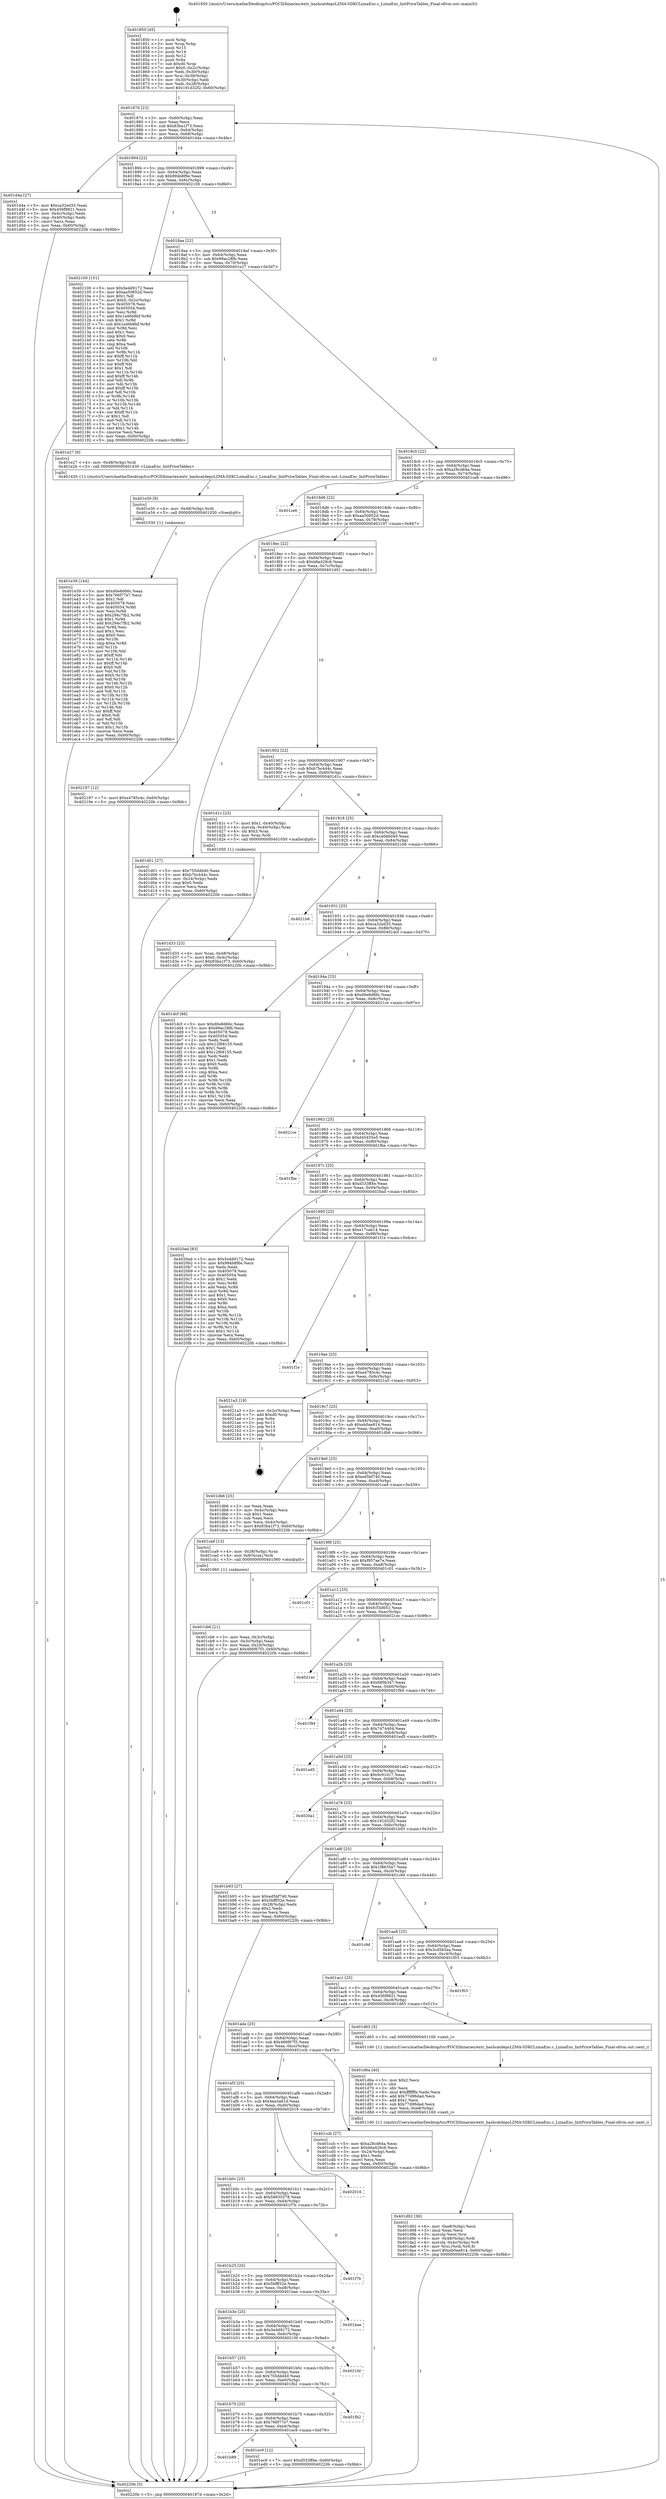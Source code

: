digraph "0x401850" {
  label = "0x401850 (/mnt/c/Users/mathe/Desktop/tcc/POCII/binaries/extr_hashcatdepsLZMA-SDKCLzmaEnc.c_LzmaEnc_InitPriceTables_Final-ollvm.out::main(0))"
  labelloc = "t"
  node[shape=record]

  Entry [label="",width=0.3,height=0.3,shape=circle,fillcolor=black,style=filled]
  "0x40187d" [label="{
     0x40187d [23]\l
     | [instrs]\l
     &nbsp;&nbsp;0x40187d \<+3\>: mov -0x60(%rbp),%eax\l
     &nbsp;&nbsp;0x401880 \<+2\>: mov %eax,%ecx\l
     &nbsp;&nbsp;0x401882 \<+6\>: sub $0x83ba1f73,%ecx\l
     &nbsp;&nbsp;0x401888 \<+3\>: mov %eax,-0x64(%rbp)\l
     &nbsp;&nbsp;0x40188b \<+3\>: mov %ecx,-0x68(%rbp)\l
     &nbsp;&nbsp;0x40188e \<+6\>: je 0000000000401d4a \<main+0x4fa\>\l
  }"]
  "0x401d4a" [label="{
     0x401d4a [27]\l
     | [instrs]\l
     &nbsp;&nbsp;0x401d4a \<+5\>: mov $0xca32ed35,%eax\l
     &nbsp;&nbsp;0x401d4f \<+5\>: mov $0x456f9821,%ecx\l
     &nbsp;&nbsp;0x401d54 \<+3\>: mov -0x4c(%rbp),%edx\l
     &nbsp;&nbsp;0x401d57 \<+3\>: cmp -0x40(%rbp),%edx\l
     &nbsp;&nbsp;0x401d5a \<+3\>: cmovl %ecx,%eax\l
     &nbsp;&nbsp;0x401d5d \<+3\>: mov %eax,-0x60(%rbp)\l
     &nbsp;&nbsp;0x401d60 \<+5\>: jmp 000000000040220b \<main+0x9bb\>\l
  }"]
  "0x401894" [label="{
     0x401894 [22]\l
     | [instrs]\l
     &nbsp;&nbsp;0x401894 \<+5\>: jmp 0000000000401899 \<main+0x49\>\l
     &nbsp;&nbsp;0x401899 \<+3\>: mov -0x64(%rbp),%eax\l
     &nbsp;&nbsp;0x40189c \<+5\>: sub $0x994b8f6e,%eax\l
     &nbsp;&nbsp;0x4018a1 \<+3\>: mov %eax,-0x6c(%rbp)\l
     &nbsp;&nbsp;0x4018a4 \<+6\>: je 0000000000402100 \<main+0x8b0\>\l
  }"]
  Exit [label="",width=0.3,height=0.3,shape=circle,fillcolor=black,style=filled,peripheries=2]
  "0x402100" [label="{
     0x402100 [151]\l
     | [instrs]\l
     &nbsp;&nbsp;0x402100 \<+5\>: mov $0x5e4d9172,%eax\l
     &nbsp;&nbsp;0x402105 \<+5\>: mov $0xaa50852d,%ecx\l
     &nbsp;&nbsp;0x40210a \<+2\>: mov $0x1,%dl\l
     &nbsp;&nbsp;0x40210c \<+7\>: movl $0x0,-0x2c(%rbp)\l
     &nbsp;&nbsp;0x402113 \<+7\>: mov 0x405078,%esi\l
     &nbsp;&nbsp;0x40211a \<+7\>: mov 0x405054,%edi\l
     &nbsp;&nbsp;0x402121 \<+3\>: mov %esi,%r8d\l
     &nbsp;&nbsp;0x402124 \<+7\>: add $0x1a46b8bf,%r8d\l
     &nbsp;&nbsp;0x40212b \<+4\>: sub $0x1,%r8d\l
     &nbsp;&nbsp;0x40212f \<+7\>: sub $0x1a46b8bf,%r8d\l
     &nbsp;&nbsp;0x402136 \<+4\>: imul %r8d,%esi\l
     &nbsp;&nbsp;0x40213a \<+3\>: and $0x1,%esi\l
     &nbsp;&nbsp;0x40213d \<+3\>: cmp $0x0,%esi\l
     &nbsp;&nbsp;0x402140 \<+4\>: sete %r9b\l
     &nbsp;&nbsp;0x402144 \<+3\>: cmp $0xa,%edi\l
     &nbsp;&nbsp;0x402147 \<+4\>: setl %r10b\l
     &nbsp;&nbsp;0x40214b \<+3\>: mov %r9b,%r11b\l
     &nbsp;&nbsp;0x40214e \<+4\>: xor $0xff,%r11b\l
     &nbsp;&nbsp;0x402152 \<+3\>: mov %r10b,%bl\l
     &nbsp;&nbsp;0x402155 \<+3\>: xor $0xff,%bl\l
     &nbsp;&nbsp;0x402158 \<+3\>: xor $0x1,%dl\l
     &nbsp;&nbsp;0x40215b \<+3\>: mov %r11b,%r14b\l
     &nbsp;&nbsp;0x40215e \<+4\>: and $0xff,%r14b\l
     &nbsp;&nbsp;0x402162 \<+3\>: and %dl,%r9b\l
     &nbsp;&nbsp;0x402165 \<+3\>: mov %bl,%r15b\l
     &nbsp;&nbsp;0x402168 \<+4\>: and $0xff,%r15b\l
     &nbsp;&nbsp;0x40216c \<+3\>: and %dl,%r10b\l
     &nbsp;&nbsp;0x40216f \<+3\>: or %r9b,%r14b\l
     &nbsp;&nbsp;0x402172 \<+3\>: or %r10b,%r15b\l
     &nbsp;&nbsp;0x402175 \<+3\>: xor %r15b,%r14b\l
     &nbsp;&nbsp;0x402178 \<+3\>: or %bl,%r11b\l
     &nbsp;&nbsp;0x40217b \<+4\>: xor $0xff,%r11b\l
     &nbsp;&nbsp;0x40217f \<+3\>: or $0x1,%dl\l
     &nbsp;&nbsp;0x402182 \<+3\>: and %dl,%r11b\l
     &nbsp;&nbsp;0x402185 \<+3\>: or %r11b,%r14b\l
     &nbsp;&nbsp;0x402188 \<+4\>: test $0x1,%r14b\l
     &nbsp;&nbsp;0x40218c \<+3\>: cmovne %ecx,%eax\l
     &nbsp;&nbsp;0x40218f \<+3\>: mov %eax,-0x60(%rbp)\l
     &nbsp;&nbsp;0x402192 \<+5\>: jmp 000000000040220b \<main+0x9bb\>\l
  }"]
  "0x4018aa" [label="{
     0x4018aa [22]\l
     | [instrs]\l
     &nbsp;&nbsp;0x4018aa \<+5\>: jmp 00000000004018af \<main+0x5f\>\l
     &nbsp;&nbsp;0x4018af \<+3\>: mov -0x64(%rbp),%eax\l
     &nbsp;&nbsp;0x4018b2 \<+5\>: sub $0x99ac28fb,%eax\l
     &nbsp;&nbsp;0x4018b7 \<+3\>: mov %eax,-0x70(%rbp)\l
     &nbsp;&nbsp;0x4018ba \<+6\>: je 0000000000401e27 \<main+0x5d7\>\l
  }"]
  "0x401b89" [label="{
     0x401b89\l
  }", style=dashed]
  "0x401e27" [label="{
     0x401e27 [9]\l
     | [instrs]\l
     &nbsp;&nbsp;0x401e27 \<+4\>: mov -0x48(%rbp),%rdi\l
     &nbsp;&nbsp;0x401e2b \<+5\>: call 0000000000401430 \<LzmaEnc_InitPriceTables\>\l
     | [calls]\l
     &nbsp;&nbsp;0x401430 \{1\} (/mnt/c/Users/mathe/Desktop/tcc/POCII/binaries/extr_hashcatdepsLZMA-SDKCLzmaEnc.c_LzmaEnc_InitPriceTables_Final-ollvm.out::LzmaEnc_InitPriceTables)\l
  }"]
  "0x4018c0" [label="{
     0x4018c0 [22]\l
     | [instrs]\l
     &nbsp;&nbsp;0x4018c0 \<+5\>: jmp 00000000004018c5 \<main+0x75\>\l
     &nbsp;&nbsp;0x4018c5 \<+3\>: mov -0x64(%rbp),%eax\l
     &nbsp;&nbsp;0x4018c8 \<+5\>: sub $0xa28cd64a,%eax\l
     &nbsp;&nbsp;0x4018cd \<+3\>: mov %eax,-0x74(%rbp)\l
     &nbsp;&nbsp;0x4018d0 \<+6\>: je 0000000000401ce6 \<main+0x496\>\l
  }"]
  "0x401ec9" [label="{
     0x401ec9 [12]\l
     | [instrs]\l
     &nbsp;&nbsp;0x401ec9 \<+7\>: movl $0xd533ff4e,-0x60(%rbp)\l
     &nbsp;&nbsp;0x401ed0 \<+5\>: jmp 000000000040220b \<main+0x9bb\>\l
  }"]
  "0x401ce6" [label="{
     0x401ce6\l
  }", style=dashed]
  "0x4018d6" [label="{
     0x4018d6 [22]\l
     | [instrs]\l
     &nbsp;&nbsp;0x4018d6 \<+5\>: jmp 00000000004018db \<main+0x8b\>\l
     &nbsp;&nbsp;0x4018db \<+3\>: mov -0x64(%rbp),%eax\l
     &nbsp;&nbsp;0x4018de \<+5\>: sub $0xaa50852d,%eax\l
     &nbsp;&nbsp;0x4018e3 \<+3\>: mov %eax,-0x78(%rbp)\l
     &nbsp;&nbsp;0x4018e6 \<+6\>: je 0000000000402197 \<main+0x947\>\l
  }"]
  "0x401b70" [label="{
     0x401b70 [25]\l
     | [instrs]\l
     &nbsp;&nbsp;0x401b70 \<+5\>: jmp 0000000000401b75 \<main+0x325\>\l
     &nbsp;&nbsp;0x401b75 \<+3\>: mov -0x64(%rbp),%eax\l
     &nbsp;&nbsp;0x401b78 \<+5\>: sub $0x766f77e7,%eax\l
     &nbsp;&nbsp;0x401b7d \<+6\>: mov %eax,-0xe4(%rbp)\l
     &nbsp;&nbsp;0x401b83 \<+6\>: je 0000000000401ec9 \<main+0x679\>\l
  }"]
  "0x402197" [label="{
     0x402197 [12]\l
     | [instrs]\l
     &nbsp;&nbsp;0x402197 \<+7\>: movl $0xe4785c4c,-0x60(%rbp)\l
     &nbsp;&nbsp;0x40219e \<+5\>: jmp 000000000040220b \<main+0x9bb\>\l
  }"]
  "0x4018ec" [label="{
     0x4018ec [22]\l
     | [instrs]\l
     &nbsp;&nbsp;0x4018ec \<+5\>: jmp 00000000004018f1 \<main+0xa1\>\l
     &nbsp;&nbsp;0x4018f1 \<+3\>: mov -0x64(%rbp),%eax\l
     &nbsp;&nbsp;0x4018f4 \<+5\>: sub $0xb6a429c6,%eax\l
     &nbsp;&nbsp;0x4018f9 \<+3\>: mov %eax,-0x7c(%rbp)\l
     &nbsp;&nbsp;0x4018fc \<+6\>: je 0000000000401d01 \<main+0x4b1\>\l
  }"]
  "0x401fb2" [label="{
     0x401fb2\l
  }", style=dashed]
  "0x401d01" [label="{
     0x401d01 [27]\l
     | [instrs]\l
     &nbsp;&nbsp;0x401d01 \<+5\>: mov $0x755ddd40,%eax\l
     &nbsp;&nbsp;0x401d06 \<+5\>: mov $0xb7bc444c,%ecx\l
     &nbsp;&nbsp;0x401d0b \<+3\>: mov -0x24(%rbp),%edx\l
     &nbsp;&nbsp;0x401d0e \<+3\>: cmp $0x0,%edx\l
     &nbsp;&nbsp;0x401d11 \<+3\>: cmove %ecx,%eax\l
     &nbsp;&nbsp;0x401d14 \<+3\>: mov %eax,-0x60(%rbp)\l
     &nbsp;&nbsp;0x401d17 \<+5\>: jmp 000000000040220b \<main+0x9bb\>\l
  }"]
  "0x401902" [label="{
     0x401902 [22]\l
     | [instrs]\l
     &nbsp;&nbsp;0x401902 \<+5\>: jmp 0000000000401907 \<main+0xb7\>\l
     &nbsp;&nbsp;0x401907 \<+3\>: mov -0x64(%rbp),%eax\l
     &nbsp;&nbsp;0x40190a \<+5\>: sub $0xb7bc444c,%eax\l
     &nbsp;&nbsp;0x40190f \<+3\>: mov %eax,-0x80(%rbp)\l
     &nbsp;&nbsp;0x401912 \<+6\>: je 0000000000401d1c \<main+0x4cc\>\l
  }"]
  "0x401b57" [label="{
     0x401b57 [25]\l
     | [instrs]\l
     &nbsp;&nbsp;0x401b57 \<+5\>: jmp 0000000000401b5c \<main+0x30c\>\l
     &nbsp;&nbsp;0x401b5c \<+3\>: mov -0x64(%rbp),%eax\l
     &nbsp;&nbsp;0x401b5f \<+5\>: sub $0x755ddd40,%eax\l
     &nbsp;&nbsp;0x401b64 \<+6\>: mov %eax,-0xe0(%rbp)\l
     &nbsp;&nbsp;0x401b6a \<+6\>: je 0000000000401fb2 \<main+0x762\>\l
  }"]
  "0x401d1c" [label="{
     0x401d1c [23]\l
     | [instrs]\l
     &nbsp;&nbsp;0x401d1c \<+7\>: movl $0x1,-0x40(%rbp)\l
     &nbsp;&nbsp;0x401d23 \<+4\>: movslq -0x40(%rbp),%rax\l
     &nbsp;&nbsp;0x401d27 \<+4\>: shl $0x3,%rax\l
     &nbsp;&nbsp;0x401d2b \<+3\>: mov %rax,%rdi\l
     &nbsp;&nbsp;0x401d2e \<+5\>: call 0000000000401050 \<malloc@plt\>\l
     | [calls]\l
     &nbsp;&nbsp;0x401050 \{1\} (unknown)\l
  }"]
  "0x401918" [label="{
     0x401918 [25]\l
     | [instrs]\l
     &nbsp;&nbsp;0x401918 \<+5\>: jmp 000000000040191d \<main+0xcd\>\l
     &nbsp;&nbsp;0x40191d \<+3\>: mov -0x64(%rbp),%eax\l
     &nbsp;&nbsp;0x401920 \<+5\>: sub $0xc40d0d49,%eax\l
     &nbsp;&nbsp;0x401925 \<+6\>: mov %eax,-0x84(%rbp)\l
     &nbsp;&nbsp;0x40192b \<+6\>: je 00000000004021b6 \<main+0x966\>\l
  }"]
  "0x4021fd" [label="{
     0x4021fd\l
  }", style=dashed]
  "0x4021b6" [label="{
     0x4021b6\l
  }", style=dashed]
  "0x401931" [label="{
     0x401931 [25]\l
     | [instrs]\l
     &nbsp;&nbsp;0x401931 \<+5\>: jmp 0000000000401936 \<main+0xe6\>\l
     &nbsp;&nbsp;0x401936 \<+3\>: mov -0x64(%rbp),%eax\l
     &nbsp;&nbsp;0x401939 \<+5\>: sub $0xca32ed35,%eax\l
     &nbsp;&nbsp;0x40193e \<+6\>: mov %eax,-0x88(%rbp)\l
     &nbsp;&nbsp;0x401944 \<+6\>: je 0000000000401dcf \<main+0x57f\>\l
  }"]
  "0x401b3e" [label="{
     0x401b3e [25]\l
     | [instrs]\l
     &nbsp;&nbsp;0x401b3e \<+5\>: jmp 0000000000401b43 \<main+0x2f3\>\l
     &nbsp;&nbsp;0x401b43 \<+3\>: mov -0x64(%rbp),%eax\l
     &nbsp;&nbsp;0x401b46 \<+5\>: sub $0x5e4d9172,%eax\l
     &nbsp;&nbsp;0x401b4b \<+6\>: mov %eax,-0xdc(%rbp)\l
     &nbsp;&nbsp;0x401b51 \<+6\>: je 00000000004021fd \<main+0x9ad\>\l
  }"]
  "0x401dcf" [label="{
     0x401dcf [88]\l
     | [instrs]\l
     &nbsp;&nbsp;0x401dcf \<+5\>: mov $0xd0e8d66c,%eax\l
     &nbsp;&nbsp;0x401dd4 \<+5\>: mov $0x99ac28fb,%ecx\l
     &nbsp;&nbsp;0x401dd9 \<+7\>: mov 0x405078,%edx\l
     &nbsp;&nbsp;0x401de0 \<+7\>: mov 0x405054,%esi\l
     &nbsp;&nbsp;0x401de7 \<+2\>: mov %edx,%edi\l
     &nbsp;&nbsp;0x401de9 \<+6\>: sub $0x12f68155,%edi\l
     &nbsp;&nbsp;0x401def \<+3\>: sub $0x1,%edi\l
     &nbsp;&nbsp;0x401df2 \<+6\>: add $0x12f68155,%edi\l
     &nbsp;&nbsp;0x401df8 \<+3\>: imul %edi,%edx\l
     &nbsp;&nbsp;0x401dfb \<+3\>: and $0x1,%edx\l
     &nbsp;&nbsp;0x401dfe \<+3\>: cmp $0x0,%edx\l
     &nbsp;&nbsp;0x401e01 \<+4\>: sete %r8b\l
     &nbsp;&nbsp;0x401e05 \<+3\>: cmp $0xa,%esi\l
     &nbsp;&nbsp;0x401e08 \<+4\>: setl %r9b\l
     &nbsp;&nbsp;0x401e0c \<+3\>: mov %r8b,%r10b\l
     &nbsp;&nbsp;0x401e0f \<+3\>: and %r9b,%r10b\l
     &nbsp;&nbsp;0x401e12 \<+3\>: xor %r9b,%r8b\l
     &nbsp;&nbsp;0x401e15 \<+3\>: or %r8b,%r10b\l
     &nbsp;&nbsp;0x401e18 \<+4\>: test $0x1,%r10b\l
     &nbsp;&nbsp;0x401e1c \<+3\>: cmovne %ecx,%eax\l
     &nbsp;&nbsp;0x401e1f \<+3\>: mov %eax,-0x60(%rbp)\l
     &nbsp;&nbsp;0x401e22 \<+5\>: jmp 000000000040220b \<main+0x9bb\>\l
  }"]
  "0x40194a" [label="{
     0x40194a [25]\l
     | [instrs]\l
     &nbsp;&nbsp;0x40194a \<+5\>: jmp 000000000040194f \<main+0xff\>\l
     &nbsp;&nbsp;0x40194f \<+3\>: mov -0x64(%rbp),%eax\l
     &nbsp;&nbsp;0x401952 \<+5\>: sub $0xd0e8d66c,%eax\l
     &nbsp;&nbsp;0x401957 \<+6\>: mov %eax,-0x8c(%rbp)\l
     &nbsp;&nbsp;0x40195d \<+6\>: je 00000000004021ce \<main+0x97e\>\l
  }"]
  "0x401bae" [label="{
     0x401bae\l
  }", style=dashed]
  "0x4021ce" [label="{
     0x4021ce\l
  }", style=dashed]
  "0x401963" [label="{
     0x401963 [25]\l
     | [instrs]\l
     &nbsp;&nbsp;0x401963 \<+5\>: jmp 0000000000401968 \<main+0x118\>\l
     &nbsp;&nbsp;0x401968 \<+3\>: mov -0x64(%rbp),%eax\l
     &nbsp;&nbsp;0x40196b \<+5\>: sub $0xd45455e5,%eax\l
     &nbsp;&nbsp;0x401970 \<+6\>: mov %eax,-0x90(%rbp)\l
     &nbsp;&nbsp;0x401976 \<+6\>: je 0000000000401fbe \<main+0x76e\>\l
  }"]
  "0x401b25" [label="{
     0x401b25 [25]\l
     | [instrs]\l
     &nbsp;&nbsp;0x401b25 \<+5\>: jmp 0000000000401b2a \<main+0x2da\>\l
     &nbsp;&nbsp;0x401b2a \<+3\>: mov -0x64(%rbp),%eax\l
     &nbsp;&nbsp;0x401b2d \<+5\>: sub $0x5bfff32e,%eax\l
     &nbsp;&nbsp;0x401b32 \<+6\>: mov %eax,-0xd8(%rbp)\l
     &nbsp;&nbsp;0x401b38 \<+6\>: je 0000000000401bae \<main+0x35e\>\l
  }"]
  "0x401fbe" [label="{
     0x401fbe\l
  }", style=dashed]
  "0x40197c" [label="{
     0x40197c [25]\l
     | [instrs]\l
     &nbsp;&nbsp;0x40197c \<+5\>: jmp 0000000000401981 \<main+0x131\>\l
     &nbsp;&nbsp;0x401981 \<+3\>: mov -0x64(%rbp),%eax\l
     &nbsp;&nbsp;0x401984 \<+5\>: sub $0xd533ff4e,%eax\l
     &nbsp;&nbsp;0x401989 \<+6\>: mov %eax,-0x94(%rbp)\l
     &nbsp;&nbsp;0x40198f \<+6\>: je 00000000004020ad \<main+0x85d\>\l
  }"]
  "0x401f7b" [label="{
     0x401f7b\l
  }", style=dashed]
  "0x4020ad" [label="{
     0x4020ad [83]\l
     | [instrs]\l
     &nbsp;&nbsp;0x4020ad \<+5\>: mov $0x5e4d9172,%eax\l
     &nbsp;&nbsp;0x4020b2 \<+5\>: mov $0x994b8f6e,%ecx\l
     &nbsp;&nbsp;0x4020b7 \<+2\>: xor %edx,%edx\l
     &nbsp;&nbsp;0x4020b9 \<+7\>: mov 0x405078,%esi\l
     &nbsp;&nbsp;0x4020c0 \<+7\>: mov 0x405054,%edi\l
     &nbsp;&nbsp;0x4020c7 \<+3\>: sub $0x1,%edx\l
     &nbsp;&nbsp;0x4020ca \<+3\>: mov %esi,%r8d\l
     &nbsp;&nbsp;0x4020cd \<+3\>: add %edx,%r8d\l
     &nbsp;&nbsp;0x4020d0 \<+4\>: imul %r8d,%esi\l
     &nbsp;&nbsp;0x4020d4 \<+3\>: and $0x1,%esi\l
     &nbsp;&nbsp;0x4020d7 \<+3\>: cmp $0x0,%esi\l
     &nbsp;&nbsp;0x4020da \<+4\>: sete %r9b\l
     &nbsp;&nbsp;0x4020de \<+3\>: cmp $0xa,%edi\l
     &nbsp;&nbsp;0x4020e1 \<+4\>: setl %r10b\l
     &nbsp;&nbsp;0x4020e5 \<+3\>: mov %r9b,%r11b\l
     &nbsp;&nbsp;0x4020e8 \<+3\>: and %r10b,%r11b\l
     &nbsp;&nbsp;0x4020eb \<+3\>: xor %r10b,%r9b\l
     &nbsp;&nbsp;0x4020ee \<+3\>: or %r9b,%r11b\l
     &nbsp;&nbsp;0x4020f1 \<+4\>: test $0x1,%r11b\l
     &nbsp;&nbsp;0x4020f5 \<+3\>: cmovne %ecx,%eax\l
     &nbsp;&nbsp;0x4020f8 \<+3\>: mov %eax,-0x60(%rbp)\l
     &nbsp;&nbsp;0x4020fb \<+5\>: jmp 000000000040220b \<main+0x9bb\>\l
  }"]
  "0x401995" [label="{
     0x401995 [25]\l
     | [instrs]\l
     &nbsp;&nbsp;0x401995 \<+5\>: jmp 000000000040199a \<main+0x14a\>\l
     &nbsp;&nbsp;0x40199a \<+3\>: mov -0x64(%rbp),%eax\l
     &nbsp;&nbsp;0x40199d \<+5\>: sub $0xe17cab14,%eax\l
     &nbsp;&nbsp;0x4019a2 \<+6\>: mov %eax,-0x98(%rbp)\l
     &nbsp;&nbsp;0x4019a8 \<+6\>: je 0000000000401f1e \<main+0x6ce\>\l
  }"]
  "0x401b0c" [label="{
     0x401b0c [25]\l
     | [instrs]\l
     &nbsp;&nbsp;0x401b0c \<+5\>: jmp 0000000000401b11 \<main+0x2c1\>\l
     &nbsp;&nbsp;0x401b11 \<+3\>: mov -0x64(%rbp),%eax\l
     &nbsp;&nbsp;0x401b14 \<+5\>: sub $0x58835378,%eax\l
     &nbsp;&nbsp;0x401b19 \<+6\>: mov %eax,-0xd4(%rbp)\l
     &nbsp;&nbsp;0x401b1f \<+6\>: je 0000000000401f7b \<main+0x72b\>\l
  }"]
  "0x401f1e" [label="{
     0x401f1e\l
  }", style=dashed]
  "0x4019ae" [label="{
     0x4019ae [25]\l
     | [instrs]\l
     &nbsp;&nbsp;0x4019ae \<+5\>: jmp 00000000004019b3 \<main+0x163\>\l
     &nbsp;&nbsp;0x4019b3 \<+3\>: mov -0x64(%rbp),%eax\l
     &nbsp;&nbsp;0x4019b6 \<+5\>: sub $0xe4785c4c,%eax\l
     &nbsp;&nbsp;0x4019bb \<+6\>: mov %eax,-0x9c(%rbp)\l
     &nbsp;&nbsp;0x4019c1 \<+6\>: je 00000000004021a3 \<main+0x953\>\l
  }"]
  "0x402016" [label="{
     0x402016\l
  }", style=dashed]
  "0x4021a3" [label="{
     0x4021a3 [19]\l
     | [instrs]\l
     &nbsp;&nbsp;0x4021a3 \<+3\>: mov -0x2c(%rbp),%eax\l
     &nbsp;&nbsp;0x4021a6 \<+7\>: add $0xd0,%rsp\l
     &nbsp;&nbsp;0x4021ad \<+1\>: pop %rbx\l
     &nbsp;&nbsp;0x4021ae \<+2\>: pop %r12\l
     &nbsp;&nbsp;0x4021b0 \<+2\>: pop %r14\l
     &nbsp;&nbsp;0x4021b2 \<+2\>: pop %r15\l
     &nbsp;&nbsp;0x4021b4 \<+1\>: pop %rbp\l
     &nbsp;&nbsp;0x4021b5 \<+1\>: ret\l
  }"]
  "0x4019c7" [label="{
     0x4019c7 [25]\l
     | [instrs]\l
     &nbsp;&nbsp;0x4019c7 \<+5\>: jmp 00000000004019cc \<main+0x17c\>\l
     &nbsp;&nbsp;0x4019cc \<+3\>: mov -0x64(%rbp),%eax\l
     &nbsp;&nbsp;0x4019cf \<+5\>: sub $0xeb0ae814,%eax\l
     &nbsp;&nbsp;0x4019d4 \<+6\>: mov %eax,-0xa0(%rbp)\l
     &nbsp;&nbsp;0x4019da \<+6\>: je 0000000000401db6 \<main+0x566\>\l
  }"]
  "0x401e39" [label="{
     0x401e39 [144]\l
     | [instrs]\l
     &nbsp;&nbsp;0x401e39 \<+5\>: mov $0xd0e8d66c,%eax\l
     &nbsp;&nbsp;0x401e3e \<+5\>: mov $0x766f77e7,%ecx\l
     &nbsp;&nbsp;0x401e43 \<+2\>: mov $0x1,%dl\l
     &nbsp;&nbsp;0x401e45 \<+7\>: mov 0x405078,%esi\l
     &nbsp;&nbsp;0x401e4c \<+8\>: mov 0x405054,%r8d\l
     &nbsp;&nbsp;0x401e54 \<+3\>: mov %esi,%r9d\l
     &nbsp;&nbsp;0x401e57 \<+7\>: sub $0x294c7fb2,%r9d\l
     &nbsp;&nbsp;0x401e5e \<+4\>: sub $0x1,%r9d\l
     &nbsp;&nbsp;0x401e62 \<+7\>: add $0x294c7fb2,%r9d\l
     &nbsp;&nbsp;0x401e69 \<+4\>: imul %r9d,%esi\l
     &nbsp;&nbsp;0x401e6d \<+3\>: and $0x1,%esi\l
     &nbsp;&nbsp;0x401e70 \<+3\>: cmp $0x0,%esi\l
     &nbsp;&nbsp;0x401e73 \<+4\>: sete %r10b\l
     &nbsp;&nbsp;0x401e77 \<+4\>: cmp $0xa,%r8d\l
     &nbsp;&nbsp;0x401e7b \<+4\>: setl %r11b\l
     &nbsp;&nbsp;0x401e7f \<+3\>: mov %r10b,%bl\l
     &nbsp;&nbsp;0x401e82 \<+3\>: xor $0xff,%bl\l
     &nbsp;&nbsp;0x401e85 \<+3\>: mov %r11b,%r14b\l
     &nbsp;&nbsp;0x401e88 \<+4\>: xor $0xff,%r14b\l
     &nbsp;&nbsp;0x401e8c \<+3\>: xor $0x0,%dl\l
     &nbsp;&nbsp;0x401e8f \<+3\>: mov %bl,%r15b\l
     &nbsp;&nbsp;0x401e92 \<+4\>: and $0x0,%r15b\l
     &nbsp;&nbsp;0x401e96 \<+3\>: and %dl,%r10b\l
     &nbsp;&nbsp;0x401e99 \<+3\>: mov %r14b,%r12b\l
     &nbsp;&nbsp;0x401e9c \<+4\>: and $0x0,%r12b\l
     &nbsp;&nbsp;0x401ea0 \<+3\>: and %dl,%r11b\l
     &nbsp;&nbsp;0x401ea3 \<+3\>: or %r10b,%r15b\l
     &nbsp;&nbsp;0x401ea6 \<+3\>: or %r11b,%r12b\l
     &nbsp;&nbsp;0x401ea9 \<+3\>: xor %r12b,%r15b\l
     &nbsp;&nbsp;0x401eac \<+3\>: or %r14b,%bl\l
     &nbsp;&nbsp;0x401eaf \<+3\>: xor $0xff,%bl\l
     &nbsp;&nbsp;0x401eb2 \<+3\>: or $0x0,%dl\l
     &nbsp;&nbsp;0x401eb5 \<+2\>: and %dl,%bl\l
     &nbsp;&nbsp;0x401eb7 \<+3\>: or %bl,%r15b\l
     &nbsp;&nbsp;0x401eba \<+4\>: test $0x1,%r15b\l
     &nbsp;&nbsp;0x401ebe \<+3\>: cmovne %ecx,%eax\l
     &nbsp;&nbsp;0x401ec1 \<+3\>: mov %eax,-0x60(%rbp)\l
     &nbsp;&nbsp;0x401ec4 \<+5\>: jmp 000000000040220b \<main+0x9bb\>\l
  }"]
  "0x401db6" [label="{
     0x401db6 [25]\l
     | [instrs]\l
     &nbsp;&nbsp;0x401db6 \<+2\>: xor %eax,%eax\l
     &nbsp;&nbsp;0x401db8 \<+3\>: mov -0x4c(%rbp),%ecx\l
     &nbsp;&nbsp;0x401dbb \<+3\>: sub $0x1,%eax\l
     &nbsp;&nbsp;0x401dbe \<+2\>: sub %eax,%ecx\l
     &nbsp;&nbsp;0x401dc0 \<+3\>: mov %ecx,-0x4c(%rbp)\l
     &nbsp;&nbsp;0x401dc3 \<+7\>: movl $0x83ba1f73,-0x60(%rbp)\l
     &nbsp;&nbsp;0x401dca \<+5\>: jmp 000000000040220b \<main+0x9bb\>\l
  }"]
  "0x4019e0" [label="{
     0x4019e0 [25]\l
     | [instrs]\l
     &nbsp;&nbsp;0x4019e0 \<+5\>: jmp 00000000004019e5 \<main+0x195\>\l
     &nbsp;&nbsp;0x4019e5 \<+3\>: mov -0x64(%rbp),%eax\l
     &nbsp;&nbsp;0x4019e8 \<+5\>: sub $0xed5bf740,%eax\l
     &nbsp;&nbsp;0x4019ed \<+6\>: mov %eax,-0xa4(%rbp)\l
     &nbsp;&nbsp;0x4019f3 \<+6\>: je 0000000000401ca9 \<main+0x459\>\l
  }"]
  "0x401e30" [label="{
     0x401e30 [9]\l
     | [instrs]\l
     &nbsp;&nbsp;0x401e30 \<+4\>: mov -0x48(%rbp),%rdi\l
     &nbsp;&nbsp;0x401e34 \<+5\>: call 0000000000401030 \<free@plt\>\l
     | [calls]\l
     &nbsp;&nbsp;0x401030 \{1\} (unknown)\l
  }"]
  "0x401ca9" [label="{
     0x401ca9 [13]\l
     | [instrs]\l
     &nbsp;&nbsp;0x401ca9 \<+4\>: mov -0x38(%rbp),%rax\l
     &nbsp;&nbsp;0x401cad \<+4\>: mov 0x8(%rax),%rdi\l
     &nbsp;&nbsp;0x401cb1 \<+5\>: call 0000000000401060 \<atoi@plt\>\l
     | [calls]\l
     &nbsp;&nbsp;0x401060 \{1\} (unknown)\l
  }"]
  "0x4019f9" [label="{
     0x4019f9 [25]\l
     | [instrs]\l
     &nbsp;&nbsp;0x4019f9 \<+5\>: jmp 00000000004019fe \<main+0x1ae\>\l
     &nbsp;&nbsp;0x4019fe \<+3\>: mov -0x64(%rbp),%eax\l
     &nbsp;&nbsp;0x401a01 \<+5\>: sub $0xf957ae7e,%eax\l
     &nbsp;&nbsp;0x401a06 \<+6\>: mov %eax,-0xa8(%rbp)\l
     &nbsp;&nbsp;0x401a0c \<+6\>: je 0000000000401c01 \<main+0x3b1\>\l
  }"]
  "0x401d92" [label="{
     0x401d92 [36]\l
     | [instrs]\l
     &nbsp;&nbsp;0x401d92 \<+6\>: mov -0xe8(%rbp),%ecx\l
     &nbsp;&nbsp;0x401d98 \<+3\>: imul %eax,%ecx\l
     &nbsp;&nbsp;0x401d9b \<+3\>: movslq %ecx,%rsi\l
     &nbsp;&nbsp;0x401d9e \<+4\>: mov -0x48(%rbp),%rdi\l
     &nbsp;&nbsp;0x401da2 \<+4\>: movslq -0x4c(%rbp),%r8\l
     &nbsp;&nbsp;0x401da6 \<+4\>: mov %rsi,(%rdi,%r8,8)\l
     &nbsp;&nbsp;0x401daa \<+7\>: movl $0xeb0ae814,-0x60(%rbp)\l
     &nbsp;&nbsp;0x401db1 \<+5\>: jmp 000000000040220b \<main+0x9bb\>\l
  }"]
  "0x401c01" [label="{
     0x401c01\l
  }", style=dashed]
  "0x401a12" [label="{
     0x401a12 [25]\l
     | [instrs]\l
     &nbsp;&nbsp;0x401a12 \<+5\>: jmp 0000000000401a17 \<main+0x1c7\>\l
     &nbsp;&nbsp;0x401a17 \<+3\>: mov -0x64(%rbp),%eax\l
     &nbsp;&nbsp;0x401a1a \<+5\>: sub $0xfc55d051,%eax\l
     &nbsp;&nbsp;0x401a1f \<+6\>: mov %eax,-0xac(%rbp)\l
     &nbsp;&nbsp;0x401a25 \<+6\>: je 00000000004021ec \<main+0x99c\>\l
  }"]
  "0x401d6a" [label="{
     0x401d6a [40]\l
     | [instrs]\l
     &nbsp;&nbsp;0x401d6a \<+5\>: mov $0x2,%ecx\l
     &nbsp;&nbsp;0x401d6f \<+1\>: cltd\l
     &nbsp;&nbsp;0x401d70 \<+2\>: idiv %ecx\l
     &nbsp;&nbsp;0x401d72 \<+6\>: imul $0xfffffffe,%edx,%ecx\l
     &nbsp;&nbsp;0x401d78 \<+6\>: add $0x77d96dad,%ecx\l
     &nbsp;&nbsp;0x401d7e \<+3\>: add $0x1,%ecx\l
     &nbsp;&nbsp;0x401d81 \<+6\>: sub $0x77d96dad,%ecx\l
     &nbsp;&nbsp;0x401d87 \<+6\>: mov %ecx,-0xe8(%rbp)\l
     &nbsp;&nbsp;0x401d8d \<+5\>: call 0000000000401160 \<next_i\>\l
     | [calls]\l
     &nbsp;&nbsp;0x401160 \{1\} (/mnt/c/Users/mathe/Desktop/tcc/POCII/binaries/extr_hashcatdepsLZMA-SDKCLzmaEnc.c_LzmaEnc_InitPriceTables_Final-ollvm.out::next_i)\l
  }"]
  "0x4021ec" [label="{
     0x4021ec\l
  }", style=dashed]
  "0x401a2b" [label="{
     0x401a2b [25]\l
     | [instrs]\l
     &nbsp;&nbsp;0x401a2b \<+5\>: jmp 0000000000401a30 \<main+0x1e0\>\l
     &nbsp;&nbsp;0x401a30 \<+3\>: mov -0x64(%rbp),%eax\l
     &nbsp;&nbsp;0x401a33 \<+5\>: sub $0x680b347,%eax\l
     &nbsp;&nbsp;0x401a38 \<+6\>: mov %eax,-0xb0(%rbp)\l
     &nbsp;&nbsp;0x401a3e \<+6\>: je 0000000000401f94 \<main+0x744\>\l
  }"]
  "0x401d33" [label="{
     0x401d33 [23]\l
     | [instrs]\l
     &nbsp;&nbsp;0x401d33 \<+4\>: mov %rax,-0x48(%rbp)\l
     &nbsp;&nbsp;0x401d37 \<+7\>: movl $0x0,-0x4c(%rbp)\l
     &nbsp;&nbsp;0x401d3e \<+7\>: movl $0x83ba1f73,-0x60(%rbp)\l
     &nbsp;&nbsp;0x401d45 \<+5\>: jmp 000000000040220b \<main+0x9bb\>\l
  }"]
  "0x401f94" [label="{
     0x401f94\l
  }", style=dashed]
  "0x401a44" [label="{
     0x401a44 [25]\l
     | [instrs]\l
     &nbsp;&nbsp;0x401a44 \<+5\>: jmp 0000000000401a49 \<main+0x1f9\>\l
     &nbsp;&nbsp;0x401a49 \<+3\>: mov -0x64(%rbp),%eax\l
     &nbsp;&nbsp;0x401a4c \<+5\>: sub $0x7474404,%eax\l
     &nbsp;&nbsp;0x401a51 \<+6\>: mov %eax,-0xb4(%rbp)\l
     &nbsp;&nbsp;0x401a57 \<+6\>: je 0000000000401ed5 \<main+0x685\>\l
  }"]
  "0x401af3" [label="{
     0x401af3 [25]\l
     | [instrs]\l
     &nbsp;&nbsp;0x401af3 \<+5\>: jmp 0000000000401af8 \<main+0x2a8\>\l
     &nbsp;&nbsp;0x401af8 \<+3\>: mov -0x64(%rbp),%eax\l
     &nbsp;&nbsp;0x401afb \<+5\>: sub $0x4ea3a81d,%eax\l
     &nbsp;&nbsp;0x401b00 \<+6\>: mov %eax,-0xd0(%rbp)\l
     &nbsp;&nbsp;0x401b06 \<+6\>: je 0000000000402016 \<main+0x7c6\>\l
  }"]
  "0x401ed5" [label="{
     0x401ed5\l
  }", style=dashed]
  "0x401a5d" [label="{
     0x401a5d [25]\l
     | [instrs]\l
     &nbsp;&nbsp;0x401a5d \<+5\>: jmp 0000000000401a62 \<main+0x212\>\l
     &nbsp;&nbsp;0x401a62 \<+3\>: mov -0x64(%rbp),%eax\l
     &nbsp;&nbsp;0x401a65 \<+5\>: sub $0x9c91d17,%eax\l
     &nbsp;&nbsp;0x401a6a \<+6\>: mov %eax,-0xb8(%rbp)\l
     &nbsp;&nbsp;0x401a70 \<+6\>: je 00000000004020a1 \<main+0x851\>\l
  }"]
  "0x401ccb" [label="{
     0x401ccb [27]\l
     | [instrs]\l
     &nbsp;&nbsp;0x401ccb \<+5\>: mov $0xa28cd64a,%eax\l
     &nbsp;&nbsp;0x401cd0 \<+5\>: mov $0xb6a429c6,%ecx\l
     &nbsp;&nbsp;0x401cd5 \<+3\>: mov -0x24(%rbp),%edx\l
     &nbsp;&nbsp;0x401cd8 \<+3\>: cmp $0x1,%edx\l
     &nbsp;&nbsp;0x401cdb \<+3\>: cmovl %ecx,%eax\l
     &nbsp;&nbsp;0x401cde \<+3\>: mov %eax,-0x60(%rbp)\l
     &nbsp;&nbsp;0x401ce1 \<+5\>: jmp 000000000040220b \<main+0x9bb\>\l
  }"]
  "0x4020a1" [label="{
     0x4020a1\l
  }", style=dashed]
  "0x401a76" [label="{
     0x401a76 [25]\l
     | [instrs]\l
     &nbsp;&nbsp;0x401a76 \<+5\>: jmp 0000000000401a7b \<main+0x22b\>\l
     &nbsp;&nbsp;0x401a7b \<+3\>: mov -0x64(%rbp),%eax\l
     &nbsp;&nbsp;0x401a7e \<+5\>: sub $0x191d32f2,%eax\l
     &nbsp;&nbsp;0x401a83 \<+6\>: mov %eax,-0xbc(%rbp)\l
     &nbsp;&nbsp;0x401a89 \<+6\>: je 0000000000401b93 \<main+0x343\>\l
  }"]
  "0x401ada" [label="{
     0x401ada [25]\l
     | [instrs]\l
     &nbsp;&nbsp;0x401ada \<+5\>: jmp 0000000000401adf \<main+0x28f\>\l
     &nbsp;&nbsp;0x401adf \<+3\>: mov -0x64(%rbp),%eax\l
     &nbsp;&nbsp;0x401ae2 \<+5\>: sub $0x466f67f3,%eax\l
     &nbsp;&nbsp;0x401ae7 \<+6\>: mov %eax,-0xcc(%rbp)\l
     &nbsp;&nbsp;0x401aed \<+6\>: je 0000000000401ccb \<main+0x47b\>\l
  }"]
  "0x401b93" [label="{
     0x401b93 [27]\l
     | [instrs]\l
     &nbsp;&nbsp;0x401b93 \<+5\>: mov $0xed5bf740,%eax\l
     &nbsp;&nbsp;0x401b98 \<+5\>: mov $0x5bfff32e,%ecx\l
     &nbsp;&nbsp;0x401b9d \<+3\>: mov -0x28(%rbp),%edx\l
     &nbsp;&nbsp;0x401ba0 \<+3\>: cmp $0x2,%edx\l
     &nbsp;&nbsp;0x401ba3 \<+3\>: cmovne %ecx,%eax\l
     &nbsp;&nbsp;0x401ba6 \<+3\>: mov %eax,-0x60(%rbp)\l
     &nbsp;&nbsp;0x401ba9 \<+5\>: jmp 000000000040220b \<main+0x9bb\>\l
  }"]
  "0x401a8f" [label="{
     0x401a8f [25]\l
     | [instrs]\l
     &nbsp;&nbsp;0x401a8f \<+5\>: jmp 0000000000401a94 \<main+0x244\>\l
     &nbsp;&nbsp;0x401a94 \<+3\>: mov -0x64(%rbp),%eax\l
     &nbsp;&nbsp;0x401a97 \<+5\>: sub $0x1f8635e7,%eax\l
     &nbsp;&nbsp;0x401a9c \<+6\>: mov %eax,-0xc0(%rbp)\l
     &nbsp;&nbsp;0x401aa2 \<+6\>: je 0000000000401c9d \<main+0x44d\>\l
  }"]
  "0x40220b" [label="{
     0x40220b [5]\l
     | [instrs]\l
     &nbsp;&nbsp;0x40220b \<+5\>: jmp 000000000040187d \<main+0x2d\>\l
  }"]
  "0x401850" [label="{
     0x401850 [45]\l
     | [instrs]\l
     &nbsp;&nbsp;0x401850 \<+1\>: push %rbp\l
     &nbsp;&nbsp;0x401851 \<+3\>: mov %rsp,%rbp\l
     &nbsp;&nbsp;0x401854 \<+2\>: push %r15\l
     &nbsp;&nbsp;0x401856 \<+2\>: push %r14\l
     &nbsp;&nbsp;0x401858 \<+2\>: push %r12\l
     &nbsp;&nbsp;0x40185a \<+1\>: push %rbx\l
     &nbsp;&nbsp;0x40185b \<+7\>: sub $0xd0,%rsp\l
     &nbsp;&nbsp;0x401862 \<+7\>: movl $0x0,-0x2c(%rbp)\l
     &nbsp;&nbsp;0x401869 \<+3\>: mov %edi,-0x30(%rbp)\l
     &nbsp;&nbsp;0x40186c \<+4\>: mov %rsi,-0x38(%rbp)\l
     &nbsp;&nbsp;0x401870 \<+3\>: mov -0x30(%rbp),%edi\l
     &nbsp;&nbsp;0x401873 \<+3\>: mov %edi,-0x28(%rbp)\l
     &nbsp;&nbsp;0x401876 \<+7\>: movl $0x191d32f2,-0x60(%rbp)\l
  }"]
  "0x401cb6" [label="{
     0x401cb6 [21]\l
     | [instrs]\l
     &nbsp;&nbsp;0x401cb6 \<+3\>: mov %eax,-0x3c(%rbp)\l
     &nbsp;&nbsp;0x401cb9 \<+3\>: mov -0x3c(%rbp),%eax\l
     &nbsp;&nbsp;0x401cbc \<+3\>: mov %eax,-0x24(%rbp)\l
     &nbsp;&nbsp;0x401cbf \<+7\>: movl $0x466f67f3,-0x60(%rbp)\l
     &nbsp;&nbsp;0x401cc6 \<+5\>: jmp 000000000040220b \<main+0x9bb\>\l
  }"]
  "0x401d65" [label="{
     0x401d65 [5]\l
     | [instrs]\l
     &nbsp;&nbsp;0x401d65 \<+5\>: call 0000000000401160 \<next_i\>\l
     | [calls]\l
     &nbsp;&nbsp;0x401160 \{1\} (/mnt/c/Users/mathe/Desktop/tcc/POCII/binaries/extr_hashcatdepsLZMA-SDKCLzmaEnc.c_LzmaEnc_InitPriceTables_Final-ollvm.out::next_i)\l
  }"]
  "0x401c9d" [label="{
     0x401c9d\l
  }", style=dashed]
  "0x401aa8" [label="{
     0x401aa8 [25]\l
     | [instrs]\l
     &nbsp;&nbsp;0x401aa8 \<+5\>: jmp 0000000000401aad \<main+0x25d\>\l
     &nbsp;&nbsp;0x401aad \<+3\>: mov -0x64(%rbp),%eax\l
     &nbsp;&nbsp;0x401ab0 \<+5\>: sub $0x3cd583aa,%eax\l
     &nbsp;&nbsp;0x401ab5 \<+6\>: mov %eax,-0xc4(%rbp)\l
     &nbsp;&nbsp;0x401abb \<+6\>: je 0000000000401f03 \<main+0x6b3\>\l
  }"]
  "0x401ac1" [label="{
     0x401ac1 [25]\l
     | [instrs]\l
     &nbsp;&nbsp;0x401ac1 \<+5\>: jmp 0000000000401ac6 \<main+0x276\>\l
     &nbsp;&nbsp;0x401ac6 \<+3\>: mov -0x64(%rbp),%eax\l
     &nbsp;&nbsp;0x401ac9 \<+5\>: sub $0x456f9821,%eax\l
     &nbsp;&nbsp;0x401ace \<+6\>: mov %eax,-0xc8(%rbp)\l
     &nbsp;&nbsp;0x401ad4 \<+6\>: je 0000000000401d65 \<main+0x515\>\l
  }"]
  "0x401f03" [label="{
     0x401f03\l
  }", style=dashed]
  Entry -> "0x401850" [label=" 1"]
  "0x40187d" -> "0x401d4a" [label=" 2"]
  "0x40187d" -> "0x401894" [label=" 14"]
  "0x4021a3" -> Exit [label=" 1"]
  "0x401894" -> "0x402100" [label=" 1"]
  "0x401894" -> "0x4018aa" [label=" 13"]
  "0x402197" -> "0x40220b" [label=" 1"]
  "0x4018aa" -> "0x401e27" [label=" 1"]
  "0x4018aa" -> "0x4018c0" [label=" 12"]
  "0x402100" -> "0x40220b" [label=" 1"]
  "0x4018c0" -> "0x401ce6" [label=" 0"]
  "0x4018c0" -> "0x4018d6" [label=" 12"]
  "0x4020ad" -> "0x40220b" [label=" 1"]
  "0x4018d6" -> "0x402197" [label=" 1"]
  "0x4018d6" -> "0x4018ec" [label=" 11"]
  "0x401b70" -> "0x401b89" [label=" 0"]
  "0x4018ec" -> "0x401d01" [label=" 1"]
  "0x4018ec" -> "0x401902" [label=" 10"]
  "0x401b70" -> "0x401ec9" [label=" 1"]
  "0x401902" -> "0x401d1c" [label=" 1"]
  "0x401902" -> "0x401918" [label=" 9"]
  "0x401b57" -> "0x401b70" [label=" 1"]
  "0x401918" -> "0x4021b6" [label=" 0"]
  "0x401918" -> "0x401931" [label=" 9"]
  "0x401b57" -> "0x401fb2" [label=" 0"]
  "0x401931" -> "0x401dcf" [label=" 1"]
  "0x401931" -> "0x40194a" [label=" 8"]
  "0x401b3e" -> "0x401b57" [label=" 1"]
  "0x40194a" -> "0x4021ce" [label=" 0"]
  "0x40194a" -> "0x401963" [label=" 8"]
  "0x401b3e" -> "0x4021fd" [label=" 0"]
  "0x401963" -> "0x401fbe" [label=" 0"]
  "0x401963" -> "0x40197c" [label=" 8"]
  "0x401b25" -> "0x401b3e" [label=" 1"]
  "0x40197c" -> "0x4020ad" [label=" 1"]
  "0x40197c" -> "0x401995" [label=" 7"]
  "0x401b25" -> "0x401bae" [label=" 0"]
  "0x401995" -> "0x401f1e" [label=" 0"]
  "0x401995" -> "0x4019ae" [label=" 7"]
  "0x401b0c" -> "0x401b25" [label=" 1"]
  "0x4019ae" -> "0x4021a3" [label=" 1"]
  "0x4019ae" -> "0x4019c7" [label=" 6"]
  "0x401b0c" -> "0x401f7b" [label=" 0"]
  "0x4019c7" -> "0x401db6" [label=" 1"]
  "0x4019c7" -> "0x4019e0" [label=" 5"]
  "0x401af3" -> "0x401b0c" [label=" 1"]
  "0x4019e0" -> "0x401ca9" [label=" 1"]
  "0x4019e0" -> "0x4019f9" [label=" 4"]
  "0x401af3" -> "0x402016" [label=" 0"]
  "0x4019f9" -> "0x401c01" [label=" 0"]
  "0x4019f9" -> "0x401a12" [label=" 4"]
  "0x401ec9" -> "0x40220b" [label=" 1"]
  "0x401a12" -> "0x4021ec" [label=" 0"]
  "0x401a12" -> "0x401a2b" [label=" 4"]
  "0x401e39" -> "0x40220b" [label=" 1"]
  "0x401a2b" -> "0x401f94" [label=" 0"]
  "0x401a2b" -> "0x401a44" [label=" 4"]
  "0x401e30" -> "0x401e39" [label=" 1"]
  "0x401a44" -> "0x401ed5" [label=" 0"]
  "0x401a44" -> "0x401a5d" [label=" 4"]
  "0x401e27" -> "0x401e30" [label=" 1"]
  "0x401a5d" -> "0x4020a1" [label=" 0"]
  "0x401a5d" -> "0x401a76" [label=" 4"]
  "0x401dcf" -> "0x40220b" [label=" 1"]
  "0x401a76" -> "0x401b93" [label=" 1"]
  "0x401a76" -> "0x401a8f" [label=" 3"]
  "0x401b93" -> "0x40220b" [label=" 1"]
  "0x401850" -> "0x40187d" [label=" 1"]
  "0x40220b" -> "0x40187d" [label=" 15"]
  "0x401ca9" -> "0x401cb6" [label=" 1"]
  "0x401cb6" -> "0x40220b" [label=" 1"]
  "0x401d92" -> "0x40220b" [label=" 1"]
  "0x401a8f" -> "0x401c9d" [label=" 0"]
  "0x401a8f" -> "0x401aa8" [label=" 3"]
  "0x401d6a" -> "0x401d92" [label=" 1"]
  "0x401aa8" -> "0x401f03" [label=" 0"]
  "0x401aa8" -> "0x401ac1" [label=" 3"]
  "0x401d65" -> "0x401d6a" [label=" 1"]
  "0x401ac1" -> "0x401d65" [label=" 1"]
  "0x401ac1" -> "0x401ada" [label=" 2"]
  "0x401db6" -> "0x40220b" [label=" 1"]
  "0x401ada" -> "0x401ccb" [label=" 1"]
  "0x401ada" -> "0x401af3" [label=" 1"]
  "0x401ccb" -> "0x40220b" [label=" 1"]
  "0x401d01" -> "0x40220b" [label=" 1"]
  "0x401d1c" -> "0x401d33" [label=" 1"]
  "0x401d33" -> "0x40220b" [label=" 1"]
  "0x401d4a" -> "0x40220b" [label=" 2"]
}
